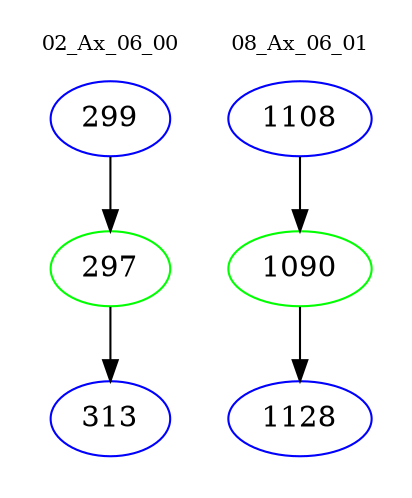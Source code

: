 digraph{
subgraph cluster_0 {
color = white
label = "02_Ax_06_00";
fontsize=10;
T0_299 [label="299", color="blue"]
T0_299 -> T0_297 [color="black"]
T0_297 [label="297", color="green"]
T0_297 -> T0_313 [color="black"]
T0_313 [label="313", color="blue"]
}
subgraph cluster_1 {
color = white
label = "08_Ax_06_01";
fontsize=10;
T1_1108 [label="1108", color="blue"]
T1_1108 -> T1_1090 [color="black"]
T1_1090 [label="1090", color="green"]
T1_1090 -> T1_1128 [color="black"]
T1_1128 [label="1128", color="blue"]
}
}
